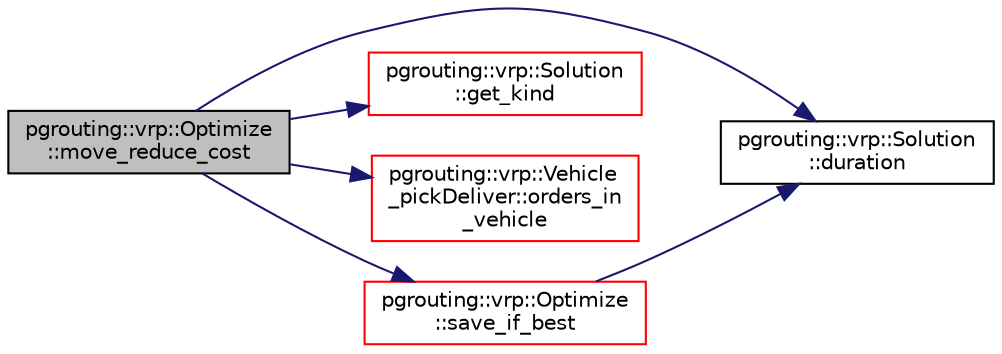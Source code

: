 digraph "pgrouting::vrp::Optimize::move_reduce_cost"
{
  edge [fontname="Helvetica",fontsize="10",labelfontname="Helvetica",labelfontsize="10"];
  node [fontname="Helvetica",fontsize="10",shape=record];
  rankdir="LR";
  Node635 [label="pgrouting::vrp::Optimize\l::move_reduce_cost",height=0.2,width=0.4,color="black", fillcolor="grey75", style="filled", fontcolor="black"];
  Node635 -> Node636 [color="midnightblue",fontsize="10",style="solid",fontname="Helvetica"];
  Node636 [label="pgrouting::vrp::Solution\l::duration",height=0.2,width=0.4,color="black", fillcolor="white", style="filled",URL="$classpgrouting_1_1vrp_1_1Solution.html#aa6bc3fa440ee4f3cdad17bd1f069bc43"];
  Node635 -> Node637 [color="midnightblue",fontsize="10",style="solid",fontname="Helvetica"];
  Node637 [label="pgrouting::vrp::Solution\l::get_kind",height=0.2,width=0.4,color="red", fillcolor="white", style="filled",URL="$classpgrouting_1_1vrp_1_1Solution.html#a82bc3ecf220fbf390c9987f908fdad26"];
  Node635 -> Node641 [color="midnightblue",fontsize="10",style="solid",fontname="Helvetica"];
  Node641 [label="pgrouting::vrp::Vehicle\l_pickDeliver::orders_in\l_vehicle",height=0.2,width=0.4,color="red", fillcolor="white", style="filled",URL="$classpgrouting_1_1vrp_1_1Vehicle__pickDeliver.html#a5c9706adba6b67df27506b64815f4d8d"];
  Node635 -> Node694 [color="midnightblue",fontsize="10",style="solid",fontname="Helvetica"];
  Node694 [label="pgrouting::vrp::Optimize\l::save_if_best",height=0.2,width=0.4,color="red", fillcolor="white", style="filled",URL="$classpgrouting_1_1vrp_1_1Optimize.html#a566ff61efd9b90653451236317ffa16f"];
  Node694 -> Node636 [color="midnightblue",fontsize="10",style="solid",fontname="Helvetica"];
}
